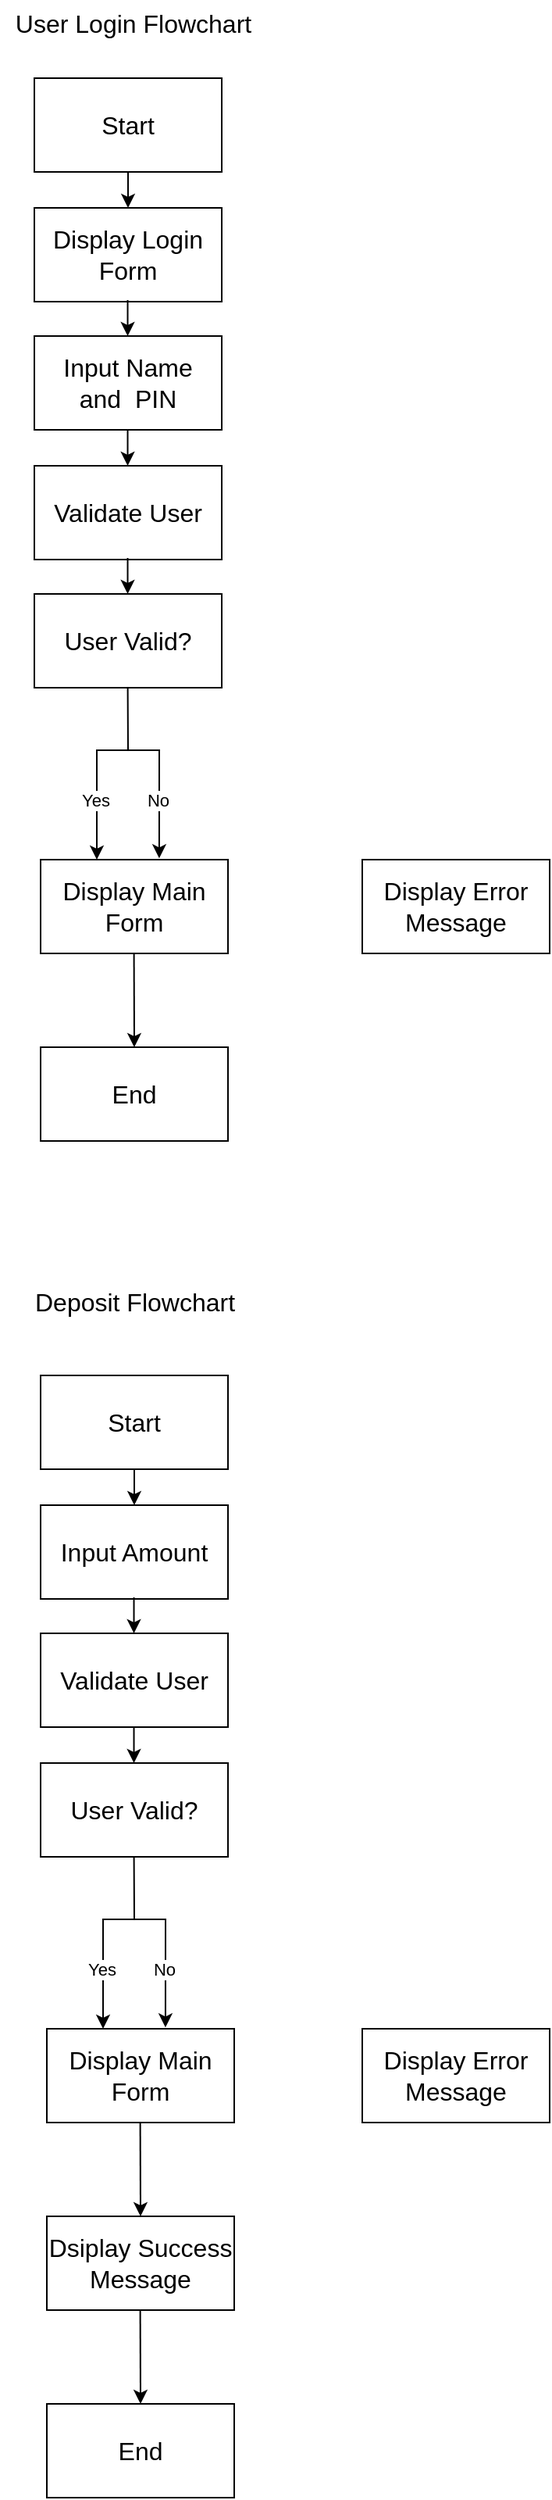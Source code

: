 <mxfile version="24.4.8" type="device">
  <diagram name="第 1 页" id="fSMmFCROCDnH7e0GbTgj">
    <mxGraphModel dx="1373" dy="707" grid="1" gridSize="10" guides="1" tooltips="1" connect="1" arrows="1" fold="1" page="1" pageScale="1" pageWidth="827" pageHeight="1169" math="0" shadow="0">
      <root>
        <mxCell id="0" />
        <mxCell id="1" parent="0" />
        <mxCell id="fcBN669qa253SlDuxSp5-1" value="&lt;font style=&quot;font-size: 16px;&quot;&gt;Start&lt;/font&gt;" style="rounded=0;whiteSpace=wrap;html=1;" vertex="1" parent="1">
          <mxGeometry x="350" y="410" width="120" height="60" as="geometry" />
        </mxCell>
        <mxCell id="fcBN669qa253SlDuxSp5-2" value="&lt;font style=&quot;font-size: 16px;&quot;&gt;Display Login Form&lt;/font&gt;" style="rounded=0;whiteSpace=wrap;html=1;" vertex="1" parent="1">
          <mxGeometry x="350" y="493" width="120" height="60" as="geometry" />
        </mxCell>
        <mxCell id="fcBN669qa253SlDuxSp5-3" value="&lt;font style=&quot;font-size: 16px;&quot;&gt;Input Name and&amp;nbsp; PIN&lt;/font&gt;" style="rounded=0;whiteSpace=wrap;html=1;" vertex="1" parent="1">
          <mxGeometry x="350" y="575" width="120" height="60" as="geometry" />
        </mxCell>
        <mxCell id="fcBN669qa253SlDuxSp5-4" value="&lt;span style=&quot;font-size: 16px;&quot;&gt;Validate User&lt;/span&gt;" style="rounded=0;whiteSpace=wrap;html=1;" vertex="1" parent="1">
          <mxGeometry x="350" y="658" width="120" height="60" as="geometry" />
        </mxCell>
        <mxCell id="fcBN669qa253SlDuxSp5-5" value="&lt;font style=&quot;font-size: 16px;&quot;&gt;User Valid?&lt;/font&gt;" style="rounded=0;whiteSpace=wrap;html=1;" vertex="1" parent="1">
          <mxGeometry x="350" y="740" width="120" height="60" as="geometry" />
        </mxCell>
        <mxCell id="fcBN669qa253SlDuxSp5-6" value="&lt;font style=&quot;font-size: 16px;&quot;&gt;Display Error Message&lt;/font&gt;" style="rounded=0;whiteSpace=wrap;html=1;" vertex="1" parent="1">
          <mxGeometry x="560" y="910" width="120" height="60" as="geometry" />
        </mxCell>
        <mxCell id="fcBN669qa253SlDuxSp5-7" value="&lt;font style=&quot;font-size: 16px;&quot;&gt;Display Main Form&lt;/font&gt;" style="rounded=0;whiteSpace=wrap;html=1;" vertex="1" parent="1">
          <mxGeometry x="354" y="910" width="120" height="60" as="geometry" />
        </mxCell>
        <mxCell id="fcBN669qa253SlDuxSp5-8" value="&lt;font style=&quot;font-size: 16px;&quot;&gt;End&lt;/font&gt;" style="rounded=0;whiteSpace=wrap;html=1;" vertex="1" parent="1">
          <mxGeometry x="354" y="1030" width="120" height="60" as="geometry" />
        </mxCell>
        <mxCell id="fcBN669qa253SlDuxSp5-9" value="" style="endArrow=classic;html=1;rounded=0;exitX=0.5;exitY=1;exitDx=0;exitDy=0;entryX=0.5;entryY=0;entryDx=0;entryDy=0;" edge="1" parent="1" source="fcBN669qa253SlDuxSp5-1" target="fcBN669qa253SlDuxSp5-2">
          <mxGeometry width="50" height="50" relative="1" as="geometry">
            <mxPoint x="390" y="790" as="sourcePoint" />
            <mxPoint x="410" y="490" as="targetPoint" />
          </mxGeometry>
        </mxCell>
        <mxCell id="fcBN669qa253SlDuxSp5-10" value="" style="endArrow=classic;html=1;rounded=0;exitX=0.5;exitY=1;exitDx=0;exitDy=0;entryX=0.5;entryY=0;entryDx=0;entryDy=0;" edge="1" parent="1">
          <mxGeometry width="50" height="50" relative="1" as="geometry">
            <mxPoint x="409.76" y="552" as="sourcePoint" />
            <mxPoint x="409.76" y="575" as="targetPoint" />
          </mxGeometry>
        </mxCell>
        <mxCell id="fcBN669qa253SlDuxSp5-11" value="" style="endArrow=classic;html=1;rounded=0;exitX=0.5;exitY=1;exitDx=0;exitDy=0;entryX=0.5;entryY=0;entryDx=0;entryDy=0;" edge="1" parent="1">
          <mxGeometry width="50" height="50" relative="1" as="geometry">
            <mxPoint x="409.76" y="717" as="sourcePoint" />
            <mxPoint x="409.76" y="740" as="targetPoint" />
          </mxGeometry>
        </mxCell>
        <mxCell id="fcBN669qa253SlDuxSp5-12" value="" style="endArrow=classic;html=1;rounded=0;exitX=0.5;exitY=1;exitDx=0;exitDy=0;entryX=0.5;entryY=0;entryDx=0;entryDy=0;" edge="1" parent="1">
          <mxGeometry width="50" height="50" relative="1" as="geometry">
            <mxPoint x="409.76" y="635" as="sourcePoint" />
            <mxPoint x="409.76" y="658" as="targetPoint" />
          </mxGeometry>
        </mxCell>
        <mxCell id="fcBN669qa253SlDuxSp5-13" value="" style="endArrow=classic;html=1;rounded=0;exitX=0.5;exitY=1;exitDx=0;exitDy=0;entryX=0.3;entryY=0;entryDx=0;entryDy=0;entryPerimeter=0;" edge="1" parent="1" target="fcBN669qa253SlDuxSp5-7">
          <mxGeometry width="50" height="50" relative="1" as="geometry">
            <mxPoint x="409.8" y="800" as="sourcePoint" />
            <mxPoint x="409.8" y="823" as="targetPoint" />
            <Array as="points">
              <mxPoint x="410" y="840" />
              <mxPoint x="390" y="840" />
            </Array>
          </mxGeometry>
        </mxCell>
        <mxCell id="fcBN669qa253SlDuxSp5-15" value="Yes" style="edgeLabel;html=1;align=center;verticalAlign=middle;resizable=0;points=[];" vertex="1" connectable="0" parent="fcBN669qa253SlDuxSp5-13">
          <mxGeometry x="0.406" y="-1" relative="1" as="geometry">
            <mxPoint as="offset" />
          </mxGeometry>
        </mxCell>
        <mxCell id="fcBN669qa253SlDuxSp5-14" value="" style="endArrow=classic;html=1;rounded=0;exitX=0.5;exitY=1;exitDx=0;exitDy=0;entryX=0.633;entryY=-0.014;entryDx=0;entryDy=0;entryPerimeter=0;" edge="1" parent="1" target="fcBN669qa253SlDuxSp5-7">
          <mxGeometry width="50" height="50" relative="1" as="geometry">
            <mxPoint x="409.8" y="840" as="sourcePoint" />
            <mxPoint x="409.8" y="863" as="targetPoint" />
            <Array as="points">
              <mxPoint x="430" y="840" />
            </Array>
          </mxGeometry>
        </mxCell>
        <mxCell id="fcBN669qa253SlDuxSp5-16" value="No&lt;span style=&quot;color: rgba(0, 0, 0, 0); font-family: monospace; font-size: 0px; text-align: start; background-color: rgb(251, 251, 251);&quot;&gt;%3CmxGraphModel%3E%3Croot%3E%3CmxCell%20id%3D%220%22%2F%3E%3CmxCell%20id%3D%221%22%20parent%3D%220%22%2F%3E%3CmxCell%20id%3D%222%22%20value%3D%22%22%20style%3D%22endArrow%3Dclassic%3Bhtml%3D1%3Brounded%3D0%3BexitX%3D0.5%3BexitY%3D1%3BexitDx%3D0%3BexitDy%3D0%3BentryX%3D0.5%3BentryY%3D0%3BentryDx%3D0%3BentryDy%3D0%3B%22%20edge%3D%221%22%20parent%3D%221%22%3E%3CmxGeometry%20width%3D%2250%22%20height%3D%2250%22%20relative%3D%221%22%20as%3D%22geometry%22%3E%3CmxPoint%20x%3D%22410%22%20y%3D%22470%22%20as%3D%22sourcePoint%22%2F%3E%3CmxPoint%20x%3D%22410%22%20y%3D%22493%22%20as%3D%22targetPoint%22%2F%3E%3C%2FmxGeometry%3E%3C%2FmxCell%3E%3C%2Froot%3E%3C%2FmxGraphModel%3E&lt;/span&gt;" style="edgeLabel;html=1;align=center;verticalAlign=middle;resizable=0;points=[];" vertex="1" connectable="0" parent="fcBN669qa253SlDuxSp5-14">
          <mxGeometry x="0.154" y="-1" relative="1" as="geometry">
            <mxPoint as="offset" />
          </mxGeometry>
        </mxCell>
        <mxCell id="fcBN669qa253SlDuxSp5-17" value="" style="endArrow=classic;html=1;rounded=0;exitX=0.5;exitY=1;exitDx=0;exitDy=0;entryX=0.5;entryY=0;entryDx=0;entryDy=0;" edge="1" parent="1" target="fcBN669qa253SlDuxSp5-8">
          <mxGeometry width="50" height="50" relative="1" as="geometry">
            <mxPoint x="413.8" y="970" as="sourcePoint" />
            <mxPoint x="413.8" y="993" as="targetPoint" />
          </mxGeometry>
        </mxCell>
        <mxCell id="fcBN669qa253SlDuxSp5-18" value="&lt;font style=&quot;font-size: 16px;&quot;&gt;User Login Flowchart&lt;/font&gt;" style="text;html=1;align=center;verticalAlign=middle;resizable=0;points=[];autosize=1;strokeColor=none;fillColor=none;" vertex="1" parent="1">
          <mxGeometry x="328" y="360" width="170" height="30" as="geometry" />
        </mxCell>
        <mxCell id="fcBN669qa253SlDuxSp5-19" value="&lt;font style=&quot;font-size: 16px;&quot;&gt;Deposit Flowchart&lt;/font&gt;" style="text;html=1;align=center;verticalAlign=middle;resizable=0;points=[];autosize=1;strokeColor=none;fillColor=none;" vertex="1" parent="1">
          <mxGeometry x="339" y="1178" width="150" height="30" as="geometry" />
        </mxCell>
        <mxCell id="fcBN669qa253SlDuxSp5-20" value="&lt;font style=&quot;font-size: 16px;&quot;&gt;Start&lt;/font&gt;" style="rounded=0;whiteSpace=wrap;html=1;" vertex="1" parent="1">
          <mxGeometry x="354" y="1240" width="120" height="60" as="geometry" />
        </mxCell>
        <mxCell id="fcBN669qa253SlDuxSp5-21" value="&lt;font style=&quot;font-size: 16px;&quot;&gt;Input Amount&lt;/font&gt;" style="rounded=0;whiteSpace=wrap;html=1;" vertex="1" parent="1">
          <mxGeometry x="354" y="1323" width="120" height="60" as="geometry" />
        </mxCell>
        <mxCell id="fcBN669qa253SlDuxSp5-22" value="&lt;font style=&quot;font-size: 16px;&quot;&gt;Validate User&lt;/font&gt;" style="rounded=0;whiteSpace=wrap;html=1;" vertex="1" parent="1">
          <mxGeometry x="354" y="1405" width="120" height="60" as="geometry" />
        </mxCell>
        <mxCell id="fcBN669qa253SlDuxSp5-23" value="&lt;span style=&quot;font-size: 16px;&quot;&gt;User Valid?&lt;/span&gt;" style="rounded=0;whiteSpace=wrap;html=1;" vertex="1" parent="1">
          <mxGeometry x="354" y="1488" width="120" height="60" as="geometry" />
        </mxCell>
        <mxCell id="fcBN669qa253SlDuxSp5-25" value="&lt;font style=&quot;font-size: 16px;&quot;&gt;Display Error Message&lt;/font&gt;" style="rounded=0;whiteSpace=wrap;html=1;" vertex="1" parent="1">
          <mxGeometry x="560" y="1658" width="120" height="60" as="geometry" />
        </mxCell>
        <mxCell id="fcBN669qa253SlDuxSp5-26" value="&lt;font style=&quot;font-size: 16px;&quot;&gt;Display Main Form&lt;/font&gt;" style="rounded=0;whiteSpace=wrap;html=1;" vertex="1" parent="1">
          <mxGeometry x="358" y="1658" width="120" height="60" as="geometry" />
        </mxCell>
        <mxCell id="fcBN669qa253SlDuxSp5-27" value="&lt;font style=&quot;font-size: 16px;&quot;&gt;Dsiplay Success Message&lt;/font&gt;" style="rounded=0;whiteSpace=wrap;html=1;" vertex="1" parent="1">
          <mxGeometry x="358" y="1778" width="120" height="60" as="geometry" />
        </mxCell>
        <mxCell id="fcBN669qa253SlDuxSp5-28" value="" style="endArrow=classic;html=1;rounded=0;exitX=0.5;exitY=1;exitDx=0;exitDy=0;entryX=0.5;entryY=0;entryDx=0;entryDy=0;" edge="1" parent="1" source="fcBN669qa253SlDuxSp5-20" target="fcBN669qa253SlDuxSp5-21">
          <mxGeometry width="50" height="50" relative="1" as="geometry">
            <mxPoint x="394" y="1620" as="sourcePoint" />
            <mxPoint x="414" y="1320" as="targetPoint" />
          </mxGeometry>
        </mxCell>
        <mxCell id="fcBN669qa253SlDuxSp5-29" value="" style="endArrow=classic;html=1;rounded=0;exitX=0.5;exitY=1;exitDx=0;exitDy=0;entryX=0.5;entryY=0;entryDx=0;entryDy=0;" edge="1" parent="1">
          <mxGeometry width="50" height="50" relative="1" as="geometry">
            <mxPoint x="413.76" y="1382" as="sourcePoint" />
            <mxPoint x="413.76" y="1405" as="targetPoint" />
          </mxGeometry>
        </mxCell>
        <mxCell id="fcBN669qa253SlDuxSp5-31" value="" style="endArrow=classic;html=1;rounded=0;exitX=0.5;exitY=1;exitDx=0;exitDy=0;entryX=0.5;entryY=0;entryDx=0;entryDy=0;" edge="1" parent="1">
          <mxGeometry width="50" height="50" relative="1" as="geometry">
            <mxPoint x="413.76" y="1465" as="sourcePoint" />
            <mxPoint x="413.76" y="1488" as="targetPoint" />
          </mxGeometry>
        </mxCell>
        <mxCell id="fcBN669qa253SlDuxSp5-32" value="" style="endArrow=classic;html=1;rounded=0;exitX=0.5;exitY=1;exitDx=0;exitDy=0;entryX=0.3;entryY=0;entryDx=0;entryDy=0;entryPerimeter=0;" edge="1" parent="1" target="fcBN669qa253SlDuxSp5-26">
          <mxGeometry width="50" height="50" relative="1" as="geometry">
            <mxPoint x="413.8" y="1548" as="sourcePoint" />
            <mxPoint x="413.8" y="1571" as="targetPoint" />
            <Array as="points">
              <mxPoint x="414" y="1588" />
              <mxPoint x="394" y="1588" />
            </Array>
          </mxGeometry>
        </mxCell>
        <mxCell id="fcBN669qa253SlDuxSp5-33" value="Yes" style="edgeLabel;html=1;align=center;verticalAlign=middle;resizable=0;points=[];" vertex="1" connectable="0" parent="fcBN669qa253SlDuxSp5-32">
          <mxGeometry x="0.406" y="-1" relative="1" as="geometry">
            <mxPoint as="offset" />
          </mxGeometry>
        </mxCell>
        <mxCell id="fcBN669qa253SlDuxSp5-34" value="" style="endArrow=classic;html=1;rounded=0;exitX=0.5;exitY=1;exitDx=0;exitDy=0;entryX=0.633;entryY=-0.014;entryDx=0;entryDy=0;entryPerimeter=0;" edge="1" parent="1" target="fcBN669qa253SlDuxSp5-26">
          <mxGeometry width="50" height="50" relative="1" as="geometry">
            <mxPoint x="413.8" y="1588" as="sourcePoint" />
            <mxPoint x="413.8" y="1611" as="targetPoint" />
            <Array as="points">
              <mxPoint x="434" y="1588" />
            </Array>
          </mxGeometry>
        </mxCell>
        <mxCell id="fcBN669qa253SlDuxSp5-35" value="No&lt;span style=&quot;color: rgba(0, 0, 0, 0); font-family: monospace; font-size: 0px; text-align: start; background-color: rgb(251, 251, 251);&quot;&gt;%3CmxGraphModel%3E%3Croot%3E%3CmxCell%20id%3D%220%22%2F%3E%3CmxCell%20id%3D%221%22%20parent%3D%220%22%2F%3E%3CmxCell%20id%3D%222%22%20value%3D%22%22%20style%3D%22endArrow%3Dclassic%3Bhtml%3D1%3Brounded%3D0%3BexitX%3D0.5%3BexitY%3D1%3BexitDx%3D0%3BexitDy%3D0%3BentryX%3D0.5%3BentryY%3D0%3BentryDx%3D0%3BentryDy%3D0%3B%22%20edge%3D%221%22%20parent%3D%221%22%3E%3CmxGeometry%20width%3D%2250%22%20height%3D%2250%22%20relative%3D%221%22%20as%3D%22geometry%22%3E%3CmxPoint%20x%3D%22410%22%20y%3D%22470%22%20as%3D%22sourcePoint%22%2F%3E%3CmxPoint%20x%3D%22410%22%20y%3D%22493%22%20as%3D%22targetPoint%22%2F%3E%3C%2FmxGeometry%3E%3C%2FmxCell%3E%3C%2Froot%3E%3C%2FmxGraphModel%3E&lt;/span&gt;" style="edgeLabel;html=1;align=center;verticalAlign=middle;resizable=0;points=[];" vertex="1" connectable="0" parent="fcBN669qa253SlDuxSp5-34">
          <mxGeometry x="0.154" y="-1" relative="1" as="geometry">
            <mxPoint as="offset" />
          </mxGeometry>
        </mxCell>
        <mxCell id="fcBN669qa253SlDuxSp5-36" value="" style="endArrow=classic;html=1;rounded=0;exitX=0.5;exitY=1;exitDx=0;exitDy=0;entryX=0.5;entryY=0;entryDx=0;entryDy=0;" edge="1" parent="1" target="fcBN669qa253SlDuxSp5-27">
          <mxGeometry width="50" height="50" relative="1" as="geometry">
            <mxPoint x="417.8" y="1718" as="sourcePoint" />
            <mxPoint x="417.8" y="1741" as="targetPoint" />
          </mxGeometry>
        </mxCell>
        <mxCell id="fcBN669qa253SlDuxSp5-37" value="&lt;font style=&quot;font-size: 16px;&quot;&gt;End&lt;/font&gt;" style="rounded=0;whiteSpace=wrap;html=1;" vertex="1" parent="1">
          <mxGeometry x="358" y="1898" width="120" height="60" as="geometry" />
        </mxCell>
        <mxCell id="fcBN669qa253SlDuxSp5-38" value="" style="endArrow=classic;html=1;rounded=0;exitX=0.5;exitY=1;exitDx=0;exitDy=0;entryX=0.5;entryY=0;entryDx=0;entryDy=0;" edge="1" parent="1" target="fcBN669qa253SlDuxSp5-37">
          <mxGeometry width="50" height="50" relative="1" as="geometry">
            <mxPoint x="417.8" y="1838" as="sourcePoint" />
            <mxPoint x="417.8" y="1861" as="targetPoint" />
          </mxGeometry>
        </mxCell>
      </root>
    </mxGraphModel>
  </diagram>
</mxfile>
